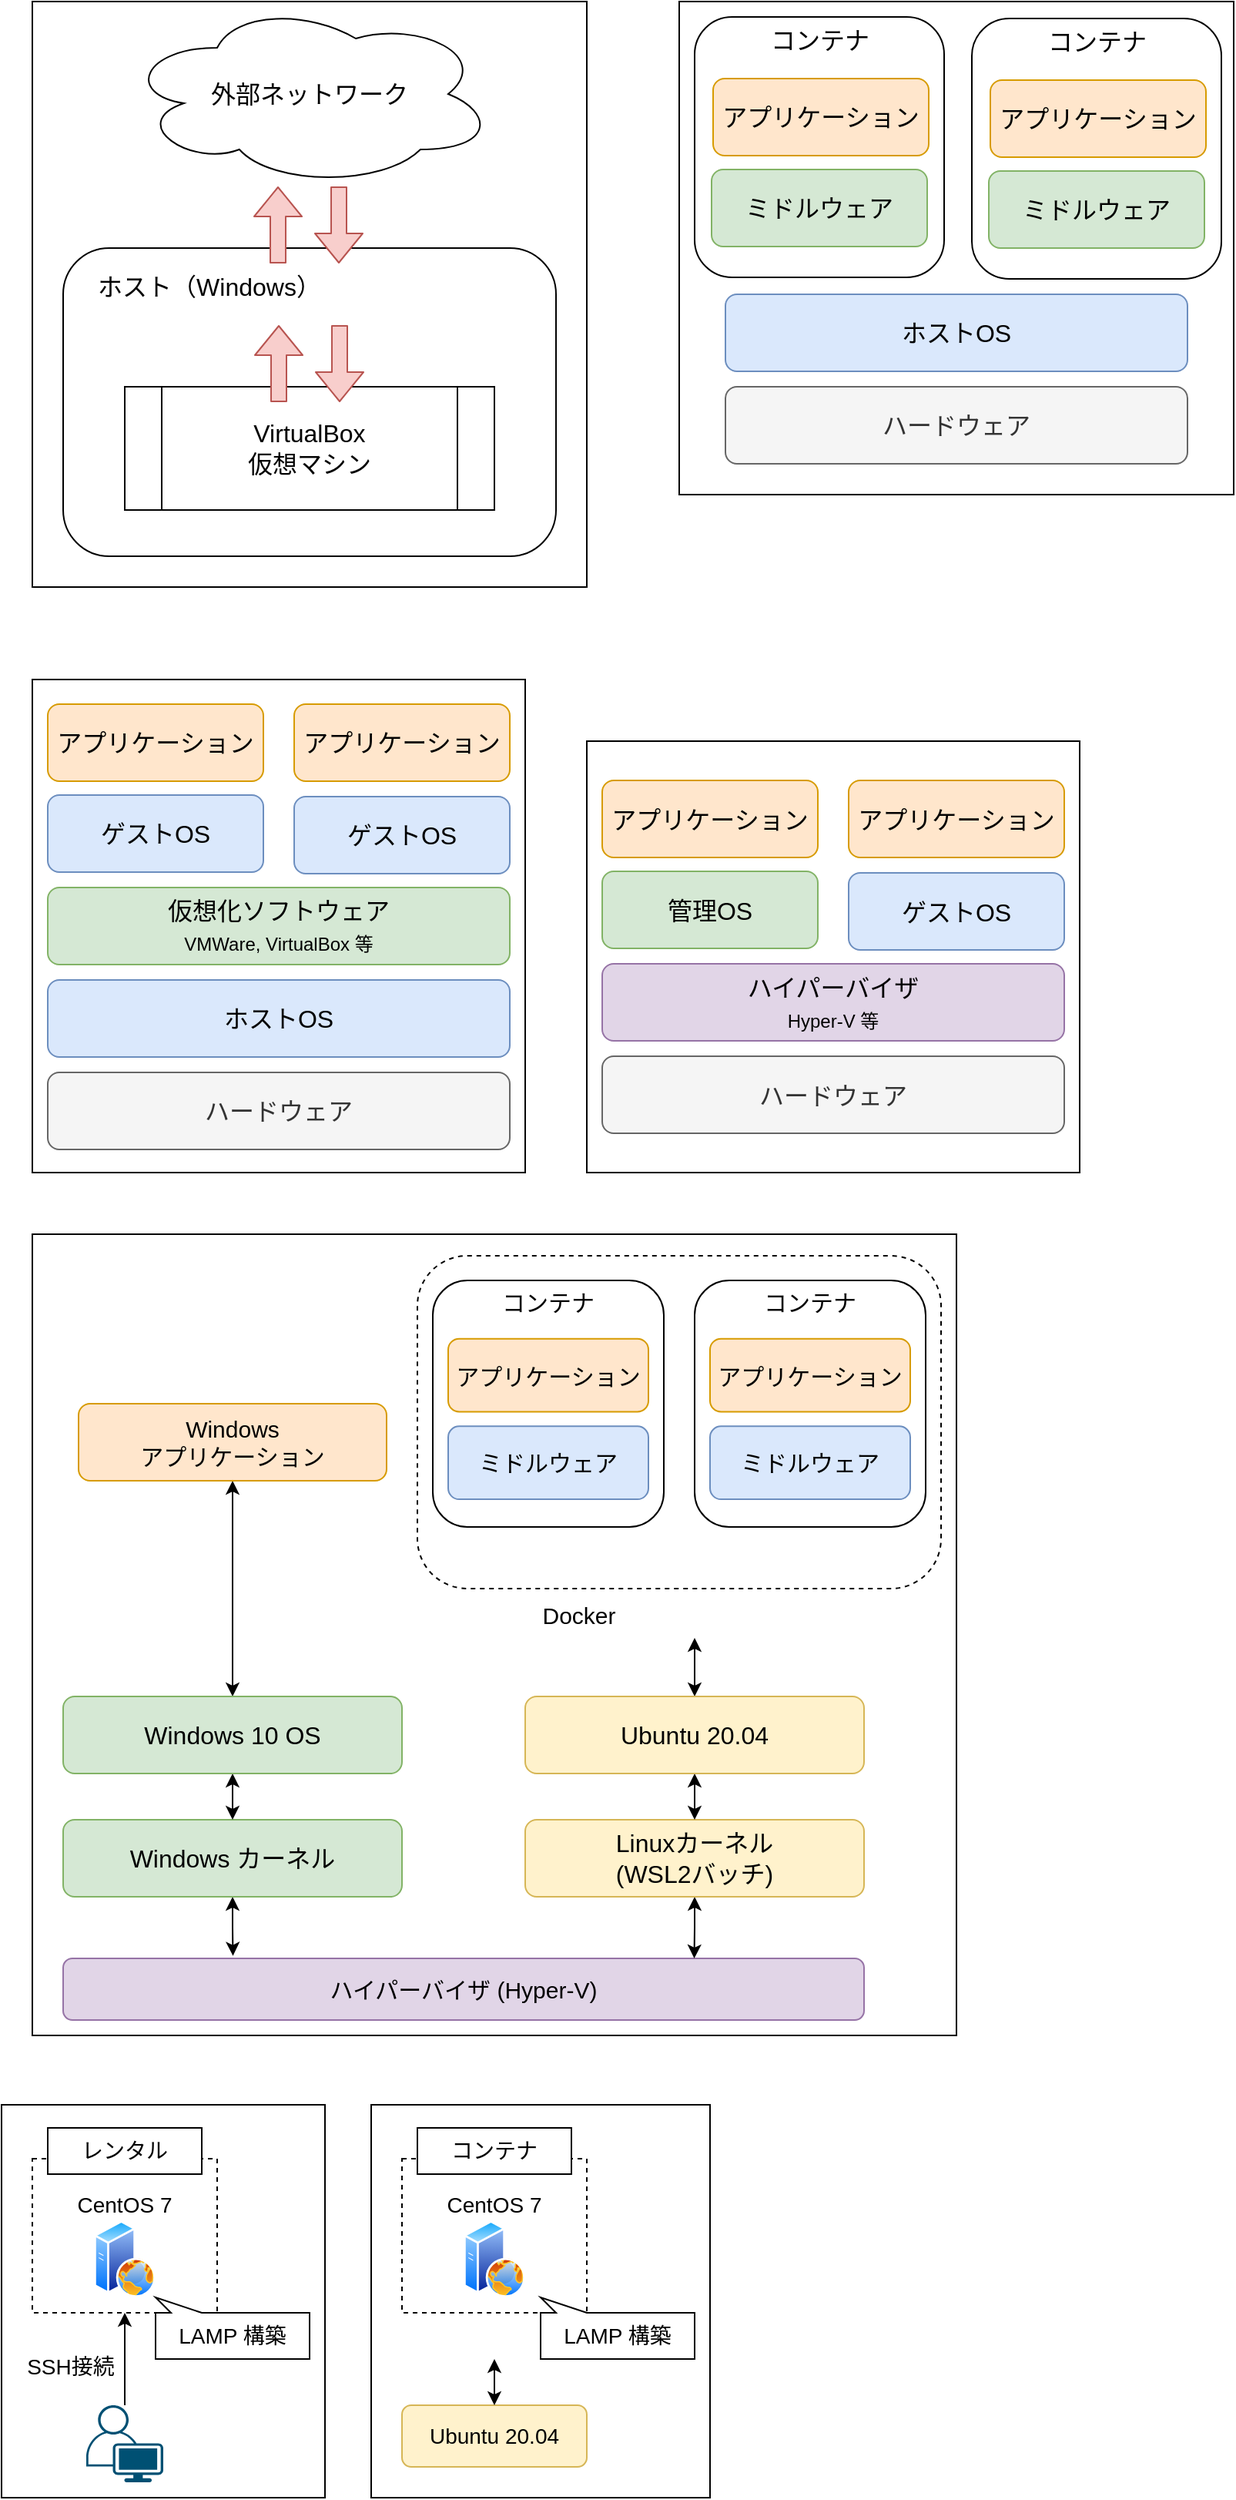 <mxfile version="13.5.3">
    <diagram id="4xW3I1dLNrIpI4sNeOm0" name="ページ1">
        <mxGraphModel dx="602" dy="567" grid="1" gridSize="10" guides="1" tooltips="1" connect="1" arrows="1" fold="1" page="1" pageScale="1" pageWidth="827" pageHeight="1169" math="0" shadow="0">
            <root>
                <mxCell id="0"/>
                <mxCell id="1" parent="0"/>
                <mxCell id="62" value="" style="rounded=0;whiteSpace=wrap;html=1;fontSize=14;" vertex="1" parent="1">
                    <mxGeometry x="260" y="1405" width="220" height="255" as="geometry"/>
                </mxCell>
                <mxCell id="61" value="" style="rounded=0;whiteSpace=wrap;html=1;fillColor=#ffffff;fontSize=14;" vertex="1" parent="1">
                    <mxGeometry x="20" y="1405" width="210" height="255" as="geometry"/>
                </mxCell>
                <mxCell id="39" value="" style="rounded=0;whiteSpace=wrap;html=1;fillColor=none;dashed=1;" vertex="1" parent="1">
                    <mxGeometry x="40" y="1440" width="120" height="100" as="geometry"/>
                </mxCell>
                <mxCell id="cIK2S7rj_2s69Qt6rBlU-19" value="" style="rounded=0;whiteSpace=wrap;html=1;" parent="1" vertex="1">
                    <mxGeometry x="460" y="40" width="360" height="320" as="geometry"/>
                </mxCell>
                <mxCell id="cIK2S7rj_2s69Qt6rBlU-1" value="" style="rounded=0;whiteSpace=wrap;html=1;" parent="1" vertex="1">
                    <mxGeometry x="40" y="480" width="320" height="320" as="geometry"/>
                </mxCell>
                <mxCell id="cIK2S7rj_2s69Qt6rBlU-2" value="ハードウェア" style="rounded=1;whiteSpace=wrap;html=1;fontSize=16;fillColor=#f5f5f5;strokeColor=#666666;fontColor=#333333;" parent="1" vertex="1">
                    <mxGeometry x="50" y="735" width="300" height="50" as="geometry"/>
                </mxCell>
                <mxCell id="cIK2S7rj_2s69Qt6rBlU-3" value="ホストOS" style="rounded=1;whiteSpace=wrap;html=1;fontSize=16;fillColor=#dae8fc;strokeColor=#6c8ebf;" parent="1" vertex="1">
                    <mxGeometry x="50" y="675" width="300" height="50" as="geometry"/>
                </mxCell>
                <mxCell id="cIK2S7rj_2s69Qt6rBlU-4" value="仮想化ソフトウェア&lt;br&gt;&lt;font style=&quot;font-size: 12px&quot;&gt;VMWare, VirtualBox 等&lt;/font&gt;" style="rounded=1;whiteSpace=wrap;html=1;fontSize=16;fillColor=#d5e8d4;strokeColor=#82b366;" parent="1" vertex="1">
                    <mxGeometry x="50" y="615" width="300" height="50" as="geometry"/>
                </mxCell>
                <mxCell id="cIK2S7rj_2s69Qt6rBlU-5" value="ゲストOS" style="rounded=1;whiteSpace=wrap;html=1;fontSize=16;fillColor=#dae8fc;strokeColor=#6c8ebf;" parent="1" vertex="1">
                    <mxGeometry x="50" y="555" width="140" height="50" as="geometry"/>
                </mxCell>
                <mxCell id="cIK2S7rj_2s69Qt6rBlU-6" value="ゲストOS" style="rounded=1;whiteSpace=wrap;html=1;fontSize=16;fillColor=#dae8fc;strokeColor=#6c8ebf;" parent="1" vertex="1">
                    <mxGeometry x="210" y="556" width="140" height="50" as="geometry"/>
                </mxCell>
                <mxCell id="cIK2S7rj_2s69Qt6rBlU-7" value="アプリケーション" style="rounded=1;whiteSpace=wrap;html=1;fontSize=16;fillColor=#ffe6cc;strokeColor=#d79b00;" parent="1" vertex="1">
                    <mxGeometry x="50" y="496" width="140" height="50" as="geometry"/>
                </mxCell>
                <mxCell id="cIK2S7rj_2s69Qt6rBlU-9" value="アプリケーション" style="rounded=1;whiteSpace=wrap;html=1;fontSize=16;fillColor=#ffe6cc;strokeColor=#d79b00;" parent="1" vertex="1">
                    <mxGeometry x="210" y="496" width="140" height="50" as="geometry"/>
                </mxCell>
                <mxCell id="cIK2S7rj_2s69Qt6rBlU-10" value="" style="rounded=0;whiteSpace=wrap;html=1;" parent="1" vertex="1">
                    <mxGeometry x="400" y="520" width="320" height="280" as="geometry"/>
                </mxCell>
                <mxCell id="cIK2S7rj_2s69Qt6rBlU-11" value="ハードウェア" style="rounded=1;whiteSpace=wrap;html=1;fontSize=16;fillColor=#f5f5f5;strokeColor=#666666;fontColor=#333333;" parent="1" vertex="1">
                    <mxGeometry x="410" y="724.5" width="300" height="50" as="geometry"/>
                </mxCell>
                <mxCell id="cIK2S7rj_2s69Qt6rBlU-12" value="ハイパーバイザ&lt;br&gt;&lt;font style=&quot;font-size: 12px&quot;&gt;Hyper-V 等&lt;/font&gt;" style="rounded=1;whiteSpace=wrap;html=1;fontSize=16;fillColor=#e1d5e7;strokeColor=#9673a6;" parent="1" vertex="1">
                    <mxGeometry x="410" y="664.5" width="300" height="50" as="geometry"/>
                </mxCell>
                <mxCell id="cIK2S7rj_2s69Qt6rBlU-14" value="管理OS" style="rounded=1;whiteSpace=wrap;html=1;fontSize=16;fillColor=#d5e8d4;strokeColor=#82b366;" parent="1" vertex="1">
                    <mxGeometry x="410" y="604.5" width="140" height="50" as="geometry"/>
                </mxCell>
                <mxCell id="cIK2S7rj_2s69Qt6rBlU-15" value="ゲストOS" style="rounded=1;whiteSpace=wrap;html=1;fontSize=16;fillColor=#dae8fc;strokeColor=#6c8ebf;" parent="1" vertex="1">
                    <mxGeometry x="570" y="605.5" width="140" height="50" as="geometry"/>
                </mxCell>
                <mxCell id="cIK2S7rj_2s69Qt6rBlU-16" value="アプリケーション" style="rounded=1;whiteSpace=wrap;html=1;fontSize=16;fillColor=#ffe6cc;strokeColor=#d79b00;" parent="1" vertex="1">
                    <mxGeometry x="410" y="545.5" width="140" height="50" as="geometry"/>
                </mxCell>
                <mxCell id="cIK2S7rj_2s69Qt6rBlU-17" value="アプリケーション" style="rounded=1;whiteSpace=wrap;html=1;fontSize=16;fillColor=#ffe6cc;strokeColor=#d79b00;" parent="1" vertex="1">
                    <mxGeometry x="570" y="545.5" width="140" height="50" as="geometry"/>
                </mxCell>
                <mxCell id="cIK2S7rj_2s69Qt6rBlU-20" value="ハードウェア" style="rounded=1;whiteSpace=wrap;html=1;fontSize=16;fillColor=#f5f5f5;strokeColor=#666666;fontColor=#333333;" parent="1" vertex="1">
                    <mxGeometry x="490" y="290" width="300" height="50" as="geometry"/>
                </mxCell>
                <mxCell id="cIK2S7rj_2s69Qt6rBlU-21" value="ホストOS" style="rounded=1;whiteSpace=wrap;html=1;fontSize=16;fillColor=#dae8fc;strokeColor=#6c8ebf;" parent="1" vertex="1">
                    <mxGeometry x="490" y="230" width="300" height="50" as="geometry"/>
                </mxCell>
                <mxCell id="cIK2S7rj_2s69Qt6rBlU-31" value="" style="group" parent="1" vertex="1" connectable="0">
                    <mxGeometry x="470" y="50" width="162" height="169" as="geometry"/>
                </mxCell>
                <mxCell id="cIK2S7rj_2s69Qt6rBlU-27" value="" style="rounded=1;whiteSpace=wrap;html=1;fontSize=16;" parent="cIK2S7rj_2s69Qt6rBlU-31" vertex="1">
                    <mxGeometry width="162" height="169" as="geometry"/>
                </mxCell>
                <mxCell id="cIK2S7rj_2s69Qt6rBlU-23" value="ミドルウェア" style="rounded=1;whiteSpace=wrap;html=1;fontSize=16;fillColor=#d5e8d4;strokeColor=#82b366;" parent="cIK2S7rj_2s69Qt6rBlU-31" vertex="1">
                    <mxGeometry x="11" y="99" width="140" height="50" as="geometry"/>
                </mxCell>
                <mxCell id="cIK2S7rj_2s69Qt6rBlU-25" value="アプリケーション" style="rounded=1;whiteSpace=wrap;html=1;fontSize=16;fillColor=#ffe6cc;strokeColor=#d79b00;" parent="cIK2S7rj_2s69Qt6rBlU-31" vertex="1">
                    <mxGeometry x="12" y="40" width="140" height="50" as="geometry"/>
                </mxCell>
                <mxCell id="cIK2S7rj_2s69Qt6rBlU-30" value="コンテナ" style="text;html=1;strokeColor=none;fillColor=none;align=center;verticalAlign=middle;whiteSpace=wrap;rounded=0;fontSize=16;" parent="cIK2S7rj_2s69Qt6rBlU-31" vertex="1">
                    <mxGeometry x="30.5" width="101" height="30" as="geometry"/>
                </mxCell>
                <mxCell id="cIK2S7rj_2s69Qt6rBlU-32" value="" style="group" parent="1" vertex="1" connectable="0">
                    <mxGeometry x="650" y="51" width="162" height="169" as="geometry"/>
                </mxCell>
                <mxCell id="cIK2S7rj_2s69Qt6rBlU-33" value="" style="rounded=1;whiteSpace=wrap;html=1;fontSize=16;" parent="cIK2S7rj_2s69Qt6rBlU-32" vertex="1">
                    <mxGeometry width="162" height="169" as="geometry"/>
                </mxCell>
                <mxCell id="cIK2S7rj_2s69Qt6rBlU-34" value="ミドルウェア" style="rounded=1;whiteSpace=wrap;html=1;fontSize=16;fillColor=#d5e8d4;strokeColor=#82b366;" parent="cIK2S7rj_2s69Qt6rBlU-32" vertex="1">
                    <mxGeometry x="11" y="99" width="140" height="50" as="geometry"/>
                </mxCell>
                <mxCell id="cIK2S7rj_2s69Qt6rBlU-35" value="アプリケーション" style="rounded=1;whiteSpace=wrap;html=1;fontSize=16;fillColor=#ffe6cc;strokeColor=#d79b00;" parent="cIK2S7rj_2s69Qt6rBlU-32" vertex="1">
                    <mxGeometry x="12" y="40" width="140" height="50" as="geometry"/>
                </mxCell>
                <mxCell id="cIK2S7rj_2s69Qt6rBlU-36" value="コンテナ" style="text;html=1;strokeColor=none;fillColor=none;align=center;verticalAlign=middle;whiteSpace=wrap;rounded=0;fontSize=16;" parent="cIK2S7rj_2s69Qt6rBlU-32" vertex="1">
                    <mxGeometry x="30.5" width="101" height="30" as="geometry"/>
                </mxCell>
                <mxCell id="-gp6SShefs7Rulaxx28x-1" value="" style="rounded=0;whiteSpace=wrap;html=1;" parent="1" vertex="1">
                    <mxGeometry x="40" y="40" width="360" height="380" as="geometry"/>
                </mxCell>
                <mxCell id="-gp6SShefs7Rulaxx28x-2" value="外部ネットワーク" style="ellipse;shape=cloud;whiteSpace=wrap;html=1;fontSize=16;" parent="1" vertex="1">
                    <mxGeometry x="100" y="40" width="240" height="120" as="geometry"/>
                </mxCell>
                <mxCell id="-gp6SShefs7Rulaxx28x-3" value="" style="rounded=1;whiteSpace=wrap;html=1;fontSize=16;" parent="1" vertex="1">
                    <mxGeometry x="60" y="200" width="320" height="200" as="geometry"/>
                </mxCell>
                <mxCell id="-gp6SShefs7Rulaxx28x-4" value="ホスト（Windows）" style="text;html=1;strokeColor=none;fillColor=none;align=center;verticalAlign=middle;whiteSpace=wrap;rounded=0;fontSize=16;" parent="1" vertex="1">
                    <mxGeometry x="70" y="210" width="170" height="30" as="geometry"/>
                </mxCell>
                <mxCell id="-gp6SShefs7Rulaxx28x-5" value="VirtualBox&lt;br&gt;仮想マシン" style="shape=process;whiteSpace=wrap;html=1;backgroundOutline=1;fontSize=16;" parent="1" vertex="1">
                    <mxGeometry x="100" y="290" width="240" height="80" as="geometry"/>
                </mxCell>
                <mxCell id="-gp6SShefs7Rulaxx28x-6" value="" style="shape=flexArrow;endArrow=classic;html=1;fontSize=16;fillColor=#f8cecc;strokeColor=#b85450;" parent="1" edge="1">
                    <mxGeometry width="50" height="50" relative="1" as="geometry">
                        <mxPoint x="200" y="300" as="sourcePoint"/>
                        <mxPoint x="200" y="250" as="targetPoint"/>
                    </mxGeometry>
                </mxCell>
                <mxCell id="-gp6SShefs7Rulaxx28x-7" value="" style="shape=flexArrow;endArrow=classic;html=1;fontSize=16;fillColor=#f8cecc;strokeColor=#b85450;" parent="1" edge="1">
                    <mxGeometry width="50" height="50" relative="1" as="geometry">
                        <mxPoint x="239.5" y="250" as="sourcePoint"/>
                        <mxPoint x="239.5" y="300" as="targetPoint"/>
                    </mxGeometry>
                </mxCell>
                <mxCell id="-gp6SShefs7Rulaxx28x-8" value="" style="shape=flexArrow;endArrow=classic;html=1;fontSize=16;fillColor=#f8cecc;strokeColor=#b85450;" parent="1" edge="1">
                    <mxGeometry width="50" height="50" relative="1" as="geometry">
                        <mxPoint x="199.5" y="210" as="sourcePoint"/>
                        <mxPoint x="199.5" y="160" as="targetPoint"/>
                    </mxGeometry>
                </mxCell>
                <mxCell id="-gp6SShefs7Rulaxx28x-9" value="" style="shape=flexArrow;endArrow=classic;html=1;fontSize=16;fillColor=#f8cecc;strokeColor=#b85450;" parent="1" edge="1">
                    <mxGeometry width="50" height="50" relative="1" as="geometry">
                        <mxPoint x="239" y="160" as="sourcePoint"/>
                        <mxPoint x="239" y="210" as="targetPoint"/>
                    </mxGeometry>
                </mxCell>
                <mxCell id="2" value="" style="rounded=0;whiteSpace=wrap;html=1;" parent="1" vertex="1">
                    <mxGeometry x="40" y="840" width="600" height="520" as="geometry"/>
                </mxCell>
                <mxCell id="4" value="&lt;font style=&quot;font-size: 15px&quot;&gt;ハイパーバイザ (&lt;font style=&quot;font-size: 15px&quot;&gt;Hyper-V)&lt;/font&gt;&lt;/font&gt;" style="rounded=1;whiteSpace=wrap;html=1;fontSize=16;fillColor=#e1d5e7;strokeColor=#9673a6;" parent="1" vertex="1">
                    <mxGeometry x="60" y="1310" width="520" height="40" as="geometry"/>
                </mxCell>
                <mxCell id="32" style="edgeStyle=orthogonalEdgeStyle;rounded=0;orthogonalLoop=1;jettySize=auto;html=1;entryX=0.212;entryY=-0.042;entryDx=0;entryDy=0;entryPerimeter=0;startArrow=classic;startFill=1;fontSize=15;" parent="1" source="5" target="4" edge="1">
                    <mxGeometry relative="1" as="geometry"/>
                </mxCell>
                <mxCell id="5" value="Windows カーネル" style="rounded=1;whiteSpace=wrap;html=1;fontSize=16;fillColor=#d5e8d4;strokeColor=#82b366;" parent="1" vertex="1">
                    <mxGeometry x="60" y="1220" width="220" height="50" as="geometry"/>
                </mxCell>
                <mxCell id="36" style="edgeStyle=orthogonalEdgeStyle;rounded=0;orthogonalLoop=1;jettySize=auto;html=1;entryX=0.788;entryY=0;entryDx=0;entryDy=0;entryPerimeter=0;startArrow=classic;startFill=1;fontSize=15;" parent="1" source="6" target="4" edge="1">
                    <mxGeometry relative="1" as="geometry"/>
                </mxCell>
                <mxCell id="6" value="Linuxカーネル&lt;br&gt;(WSL2バッチ)" style="rounded=1;whiteSpace=wrap;html=1;fontSize=16;fillColor=#fff2cc;strokeColor=#d6b656;" parent="1" vertex="1">
                    <mxGeometry x="360" y="1220" width="220" height="50" as="geometry"/>
                </mxCell>
                <mxCell id="27" style="edgeStyle=orthogonalEdgeStyle;rounded=0;orthogonalLoop=1;jettySize=auto;html=1;startArrow=classic;startFill=1;fontSize=15;" parent="1" source="9" target="5" edge="1">
                    <mxGeometry relative="1" as="geometry"/>
                </mxCell>
                <mxCell id="29" style="edgeStyle=orthogonalEdgeStyle;rounded=0;orthogonalLoop=1;jettySize=auto;html=1;entryX=0.5;entryY=1;entryDx=0;entryDy=0;startArrow=classic;startFill=1;fontSize=15;" parent="1" source="9" target="19" edge="1">
                    <mxGeometry relative="1" as="geometry"/>
                </mxCell>
                <mxCell id="9" value="Windows 10 OS" style="rounded=1;whiteSpace=wrap;html=1;fontSize=16;fillColor=#d5e8d4;strokeColor=#82b366;" parent="1" vertex="1">
                    <mxGeometry x="60" y="1140" width="220" height="50" as="geometry"/>
                </mxCell>
                <mxCell id="33" style="edgeStyle=orthogonalEdgeStyle;rounded=0;orthogonalLoop=1;jettySize=auto;html=1;entryX=0.5;entryY=1;entryDx=0;entryDy=0;startArrow=classic;startFill=1;fontSize=15;" parent="1" source="11" target="20" edge="1">
                    <mxGeometry relative="1" as="geometry"/>
                </mxCell>
                <mxCell id="34" style="edgeStyle=orthogonalEdgeStyle;rounded=0;orthogonalLoop=1;jettySize=auto;html=1;exitX=0.5;exitY=1;exitDx=0;exitDy=0;entryX=0.5;entryY=0;entryDx=0;entryDy=0;startArrow=classic;startFill=1;fontSize=15;" parent="1" source="11" target="6" edge="1">
                    <mxGeometry relative="1" as="geometry"/>
                </mxCell>
                <mxCell id="11" value="Ubuntu 20.04" style="rounded=1;whiteSpace=wrap;html=1;fontSize=16;fillColor=#fff2cc;strokeColor=#d6b656;" parent="1" vertex="1">
                    <mxGeometry x="360" y="1140" width="220" height="50" as="geometry"/>
                </mxCell>
                <mxCell id="19" value="Windows&lt;br&gt;アプリケーション" style="rounded=1;whiteSpace=wrap;html=1;fontSize=15;fillColor=#ffe6cc;strokeColor=#d79b00;" parent="1" vertex="1">
                    <mxGeometry x="70" y="950" width="200" height="50" as="geometry"/>
                </mxCell>
                <mxCell id="26" value="" style="rounded=1;whiteSpace=wrap;html=1;fontSize=15;fillColor=none;dashed=1;" parent="1" vertex="1">
                    <mxGeometry x="290" y="854" width="340" height="216" as="geometry"/>
                </mxCell>
                <mxCell id="20" value="" style="shape=image;html=1;verticalAlign=top;verticalLabelPosition=bottom;labelBackgroundColor=#ffffff;imageAspect=0;aspect=fixed;image=https://cdn3.iconfinder.com/data/icons/logos-and-brands-adobe/512/97_Docker-128.png;fontSize=15;" parent="1" vertex="1">
                    <mxGeometry x="434" y="1030" width="72" height="72" as="geometry"/>
                </mxCell>
                <mxCell id="30" value="Docker" style="text;html=1;strokeColor=none;fillColor=none;align=center;verticalAlign=middle;whiteSpace=wrap;rounded=0;dashed=1;fontSize=15;" parent="1" vertex="1">
                    <mxGeometry x="360" y="1072" width="70" height="30" as="geometry"/>
                </mxCell>
                <mxCell id="12" value="" style="group;fontSize=11;" parent="1" vertex="1" connectable="0">
                    <mxGeometry x="460" y="870" width="162" height="160" as="geometry"/>
                </mxCell>
                <mxCell id="13" value="" style="rounded=1;whiteSpace=wrap;html=1;fontSize=16;" parent="12" vertex="1">
                    <mxGeometry x="10" width="150" height="160" as="geometry"/>
                </mxCell>
                <mxCell id="14" value="ミドルウェア" style="rounded=1;whiteSpace=wrap;html=1;fontSize=15;fillColor=#dae8fc;strokeColor=#6c8ebf;" parent="12" vertex="1">
                    <mxGeometry x="20" y="94.675" width="130" height="47.337" as="geometry"/>
                </mxCell>
                <mxCell id="15" value="アプリケーション" style="rounded=1;whiteSpace=wrap;html=1;fontSize=15;fillColor=#ffe6cc;strokeColor=#d79b00;" parent="12" vertex="1">
                    <mxGeometry x="20" y="37.87" width="130" height="47.337" as="geometry"/>
                </mxCell>
                <mxCell id="16" value="コンテナ" style="text;html=1;strokeColor=none;fillColor=none;align=center;verticalAlign=middle;whiteSpace=wrap;rounded=0;fontSize=15;" parent="12" vertex="1">
                    <mxGeometry x="35.25" width="99.5" height="28.402" as="geometry"/>
                </mxCell>
                <mxCell id="21" value="" style="group;fontSize=11;" parent="1" vertex="1" connectable="0">
                    <mxGeometry x="290" y="870" width="162" height="160" as="geometry"/>
                </mxCell>
                <mxCell id="22" value="" style="rounded=1;whiteSpace=wrap;html=1;fontSize=16;" parent="21" vertex="1">
                    <mxGeometry x="10" width="150" height="160" as="geometry"/>
                </mxCell>
                <mxCell id="23" value="ミドルウェア" style="rounded=1;whiteSpace=wrap;html=1;fontSize=15;fillColor=#dae8fc;strokeColor=#6c8ebf;" parent="21" vertex="1">
                    <mxGeometry x="20" y="94.675" width="130" height="47.337" as="geometry"/>
                </mxCell>
                <mxCell id="24" value="アプリケーション" style="rounded=1;whiteSpace=wrap;html=1;fontSize=15;fillColor=#ffe6cc;strokeColor=#d79b00;" parent="21" vertex="1">
                    <mxGeometry x="20" y="37.87" width="130" height="47.337" as="geometry"/>
                </mxCell>
                <mxCell id="25" value="コンテナ" style="text;html=1;strokeColor=none;fillColor=none;align=center;verticalAlign=middle;whiteSpace=wrap;rounded=0;fontSize=15;" parent="21" vertex="1">
                    <mxGeometry x="35.25" width="99.5" height="28.402" as="geometry"/>
                </mxCell>
                <mxCell id="42" style="edgeStyle=orthogonalEdgeStyle;rounded=0;orthogonalLoop=1;jettySize=auto;html=1;entryX=0.5;entryY=1;entryDx=0;entryDy=0;fontSize=14;" edge="1" parent="1" source="37" target="39">
                    <mxGeometry relative="1" as="geometry"/>
                </mxCell>
                <mxCell id="37" value="" style="points=[[0.35,0,0],[0.98,0.51,0],[1,0.71,0],[0.67,1,0],[0,0.795,0],[0,0.65,0]];verticalLabelPosition=bottom;html=1;verticalAlign=top;aspect=fixed;align=center;pointerEvents=1;shape=mxgraph.cisco19.user;fillColor=#005073;strokeColor=none;" vertex="1" parent="1">
                    <mxGeometry x="75" y="1600" width="50" height="50" as="geometry"/>
                </mxCell>
                <mxCell id="38" value="" style="aspect=fixed;perimeter=ellipsePerimeter;html=1;align=center;shadow=0;dashed=0;spacingTop=3;image;image=img/lib/active_directory/web_server.svg;" vertex="1" parent="1">
                    <mxGeometry x="80" y="1480" width="40" height="50" as="geometry"/>
                </mxCell>
                <mxCell id="40" value="CentOS 7" style="text;html=1;strokeColor=none;fillColor=none;align=center;verticalAlign=middle;whiteSpace=wrap;rounded=0;dashed=1;fontSize=14;" vertex="1" parent="1">
                    <mxGeometry x="60" y="1460" width="80" height="20" as="geometry"/>
                </mxCell>
                <mxCell id="41" value="レンタル" style="rounded=0;whiteSpace=wrap;html=1;fontSize=14;" vertex="1" parent="1">
                    <mxGeometry x="50" y="1420" width="100" height="30" as="geometry"/>
                </mxCell>
                <mxCell id="43" value="SSH接続" style="text;html=1;strokeColor=none;fillColor=none;align=center;verticalAlign=middle;whiteSpace=wrap;rounded=0;fontSize=14;" vertex="1" parent="1">
                    <mxGeometry x="30" y="1560" width="70" height="30" as="geometry"/>
                </mxCell>
                <mxCell id="44" value="LAMP 構築" style="shape=callout;whiteSpace=wrap;html=1;perimeter=calloutPerimeter;fillColor=#ffffff;fontSize=14;direction=west;size=10;position=0.7;position2=1;" vertex="1" parent="1">
                    <mxGeometry x="120" y="1530" width="100" height="40" as="geometry"/>
                </mxCell>
                <mxCell id="45" value="Ubuntu 20.04" style="rounded=1;whiteSpace=wrap;html=1;fontSize=14;fillColor=#fff2cc;strokeColor=#d6b656;" vertex="1" parent="1">
                    <mxGeometry x="280" y="1600" width="120" height="40" as="geometry"/>
                </mxCell>
                <mxCell id="55" value="" style="rounded=0;whiteSpace=wrap;html=1;fillColor=none;dashed=1;" vertex="1" parent="1">
                    <mxGeometry x="280" y="1440" width="120" height="100" as="geometry"/>
                </mxCell>
                <mxCell id="56" value="" style="aspect=fixed;perimeter=ellipsePerimeter;html=1;align=center;shadow=0;dashed=0;spacingTop=3;image;image=img/lib/active_directory/web_server.svg;" vertex="1" parent="1">
                    <mxGeometry x="320" y="1480" width="40" height="50" as="geometry"/>
                </mxCell>
                <mxCell id="57" value="CentOS 7" style="text;html=1;strokeColor=none;fillColor=none;align=center;verticalAlign=middle;whiteSpace=wrap;rounded=0;dashed=1;fontSize=14;" vertex="1" parent="1">
                    <mxGeometry x="300" y="1460" width="80" height="20" as="geometry"/>
                </mxCell>
                <mxCell id="58" value="コンテナ" style="rounded=0;whiteSpace=wrap;html=1;fontSize=14;" vertex="1" parent="1">
                    <mxGeometry x="290" y="1420" width="100" height="30" as="geometry"/>
                </mxCell>
                <mxCell id="59" value="LAMP 構築" style="shape=callout;whiteSpace=wrap;html=1;perimeter=calloutPerimeter;fillColor=#ffffff;fontSize=14;direction=west;size=10;position=0.7;position2=1;" vertex="1" parent="1">
                    <mxGeometry x="370" y="1530" width="100" height="40" as="geometry"/>
                </mxCell>
                <mxCell id="60" style="edgeStyle=orthogonalEdgeStyle;rounded=0;orthogonalLoop=1;jettySize=auto;html=1;entryX=0.5;entryY=0;entryDx=0;entryDy=0;fontSize=14;startArrow=classic;startFill=1;" edge="1" parent="1" source="46" target="45">
                    <mxGeometry relative="1" as="geometry"/>
                </mxCell>
                <mxCell id="46" value="" style="shape=image;html=1;verticalAlign=top;verticalLabelPosition=bottom;labelBackgroundColor=#ffffff;imageAspect=0;aspect=fixed;image=https://cdn3.iconfinder.com/data/icons/logos-and-brands-adobe/512/97_Docker-128.png;fontSize=15;" vertex="1" parent="1">
                    <mxGeometry x="317" y="1524" width="46" height="46" as="geometry"/>
                </mxCell>
            </root>
        </mxGraphModel>
    </diagram>
</mxfile>